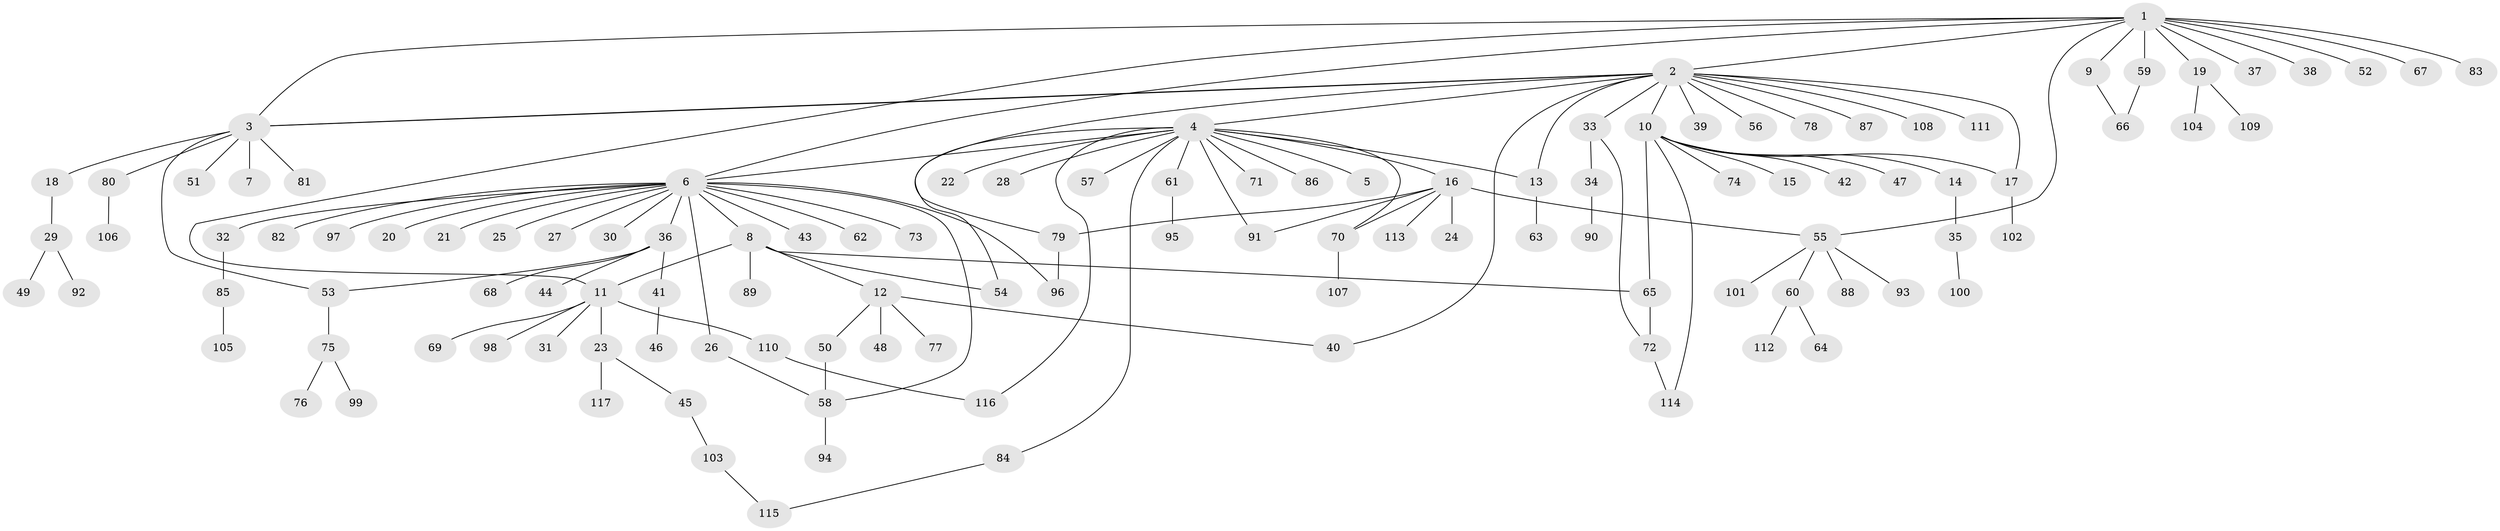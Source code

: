 // Generated by graph-tools (version 1.1) at 2025/14/03/09/25 04:14:29]
// undirected, 117 vertices, 138 edges
graph export_dot {
graph [start="1"]
  node [color=gray90,style=filled];
  1;
  2;
  3;
  4;
  5;
  6;
  7;
  8;
  9;
  10;
  11;
  12;
  13;
  14;
  15;
  16;
  17;
  18;
  19;
  20;
  21;
  22;
  23;
  24;
  25;
  26;
  27;
  28;
  29;
  30;
  31;
  32;
  33;
  34;
  35;
  36;
  37;
  38;
  39;
  40;
  41;
  42;
  43;
  44;
  45;
  46;
  47;
  48;
  49;
  50;
  51;
  52;
  53;
  54;
  55;
  56;
  57;
  58;
  59;
  60;
  61;
  62;
  63;
  64;
  65;
  66;
  67;
  68;
  69;
  70;
  71;
  72;
  73;
  74;
  75;
  76;
  77;
  78;
  79;
  80;
  81;
  82;
  83;
  84;
  85;
  86;
  87;
  88;
  89;
  90;
  91;
  92;
  93;
  94;
  95;
  96;
  97;
  98;
  99;
  100;
  101;
  102;
  103;
  104;
  105;
  106;
  107;
  108;
  109;
  110;
  111;
  112;
  113;
  114;
  115;
  116;
  117;
  1 -- 2;
  1 -- 3;
  1 -- 6;
  1 -- 9;
  1 -- 11;
  1 -- 19;
  1 -- 37;
  1 -- 38;
  1 -- 52;
  1 -- 55;
  1 -- 59;
  1 -- 67;
  1 -- 83;
  2 -- 3;
  2 -- 3;
  2 -- 4;
  2 -- 10;
  2 -- 13;
  2 -- 17;
  2 -- 33;
  2 -- 39;
  2 -- 40;
  2 -- 56;
  2 -- 78;
  2 -- 79;
  2 -- 87;
  2 -- 108;
  2 -- 111;
  3 -- 7;
  3 -- 18;
  3 -- 51;
  3 -- 53;
  3 -- 80;
  3 -- 81;
  4 -- 5;
  4 -- 6;
  4 -- 13;
  4 -- 16;
  4 -- 22;
  4 -- 28;
  4 -- 54;
  4 -- 57;
  4 -- 61;
  4 -- 70;
  4 -- 71;
  4 -- 84;
  4 -- 86;
  4 -- 91;
  4 -- 116;
  6 -- 8;
  6 -- 20;
  6 -- 21;
  6 -- 25;
  6 -- 26;
  6 -- 27;
  6 -- 30;
  6 -- 32;
  6 -- 36;
  6 -- 43;
  6 -- 58;
  6 -- 62;
  6 -- 73;
  6 -- 82;
  6 -- 96;
  6 -- 97;
  8 -- 11;
  8 -- 12;
  8 -- 54;
  8 -- 65;
  8 -- 89;
  9 -- 66;
  10 -- 14;
  10 -- 15;
  10 -- 17;
  10 -- 42;
  10 -- 47;
  10 -- 65;
  10 -- 74;
  10 -- 114;
  11 -- 23;
  11 -- 31;
  11 -- 69;
  11 -- 98;
  11 -- 110;
  12 -- 40;
  12 -- 48;
  12 -- 50;
  12 -- 77;
  13 -- 63;
  14 -- 35;
  16 -- 24;
  16 -- 55;
  16 -- 70;
  16 -- 79;
  16 -- 91;
  16 -- 113;
  17 -- 102;
  18 -- 29;
  19 -- 104;
  19 -- 109;
  23 -- 45;
  23 -- 117;
  26 -- 58;
  29 -- 49;
  29 -- 92;
  32 -- 85;
  33 -- 34;
  33 -- 72;
  34 -- 90;
  35 -- 100;
  36 -- 41;
  36 -- 44;
  36 -- 53;
  36 -- 68;
  41 -- 46;
  45 -- 103;
  50 -- 58;
  53 -- 75;
  55 -- 60;
  55 -- 88;
  55 -- 93;
  55 -- 101;
  58 -- 94;
  59 -- 66;
  60 -- 64;
  60 -- 112;
  61 -- 95;
  65 -- 72;
  70 -- 107;
  72 -- 114;
  75 -- 76;
  75 -- 99;
  79 -- 96;
  80 -- 106;
  84 -- 115;
  85 -- 105;
  103 -- 115;
  110 -- 116;
}
